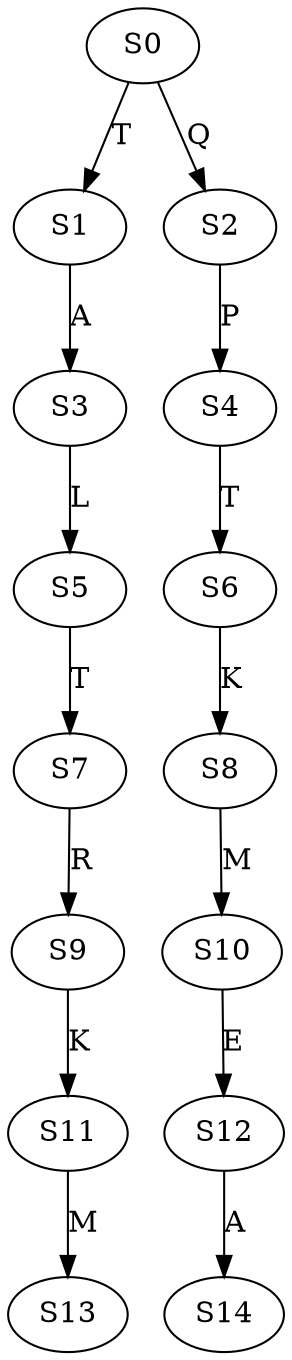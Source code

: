 strict digraph  {
	S0 -> S1 [ label = T ];
	S0 -> S2 [ label = Q ];
	S1 -> S3 [ label = A ];
	S2 -> S4 [ label = P ];
	S3 -> S5 [ label = L ];
	S4 -> S6 [ label = T ];
	S5 -> S7 [ label = T ];
	S6 -> S8 [ label = K ];
	S7 -> S9 [ label = R ];
	S8 -> S10 [ label = M ];
	S9 -> S11 [ label = K ];
	S10 -> S12 [ label = E ];
	S11 -> S13 [ label = M ];
	S12 -> S14 [ label = A ];
}
